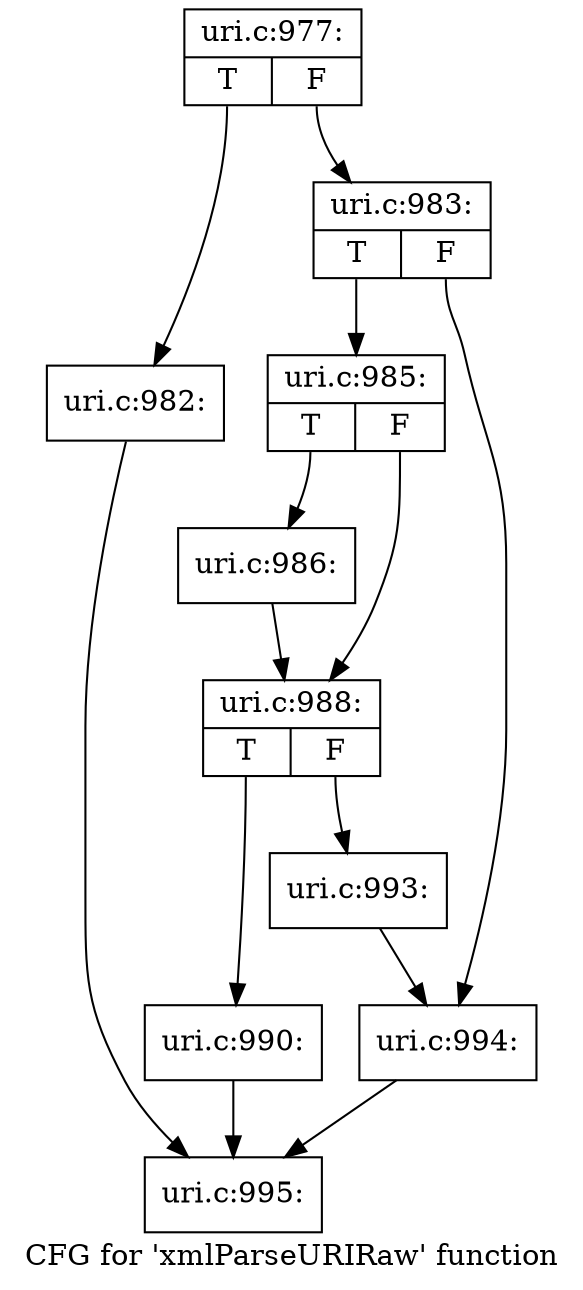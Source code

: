 digraph "CFG for 'xmlParseURIRaw' function" {
	label="CFG for 'xmlParseURIRaw' function";

	Node0x479d170 [shape=record,label="{uri.c:977:|{<s0>T|<s1>F}}"];
	Node0x479d170:s0 -> Node0x479f450;
	Node0x479d170:s1 -> Node0x479f4a0;
	Node0x479f450 [shape=record,label="{uri.c:982:}"];
	Node0x479f450 -> Node0x479e690;
	Node0x479f4a0 [shape=record,label="{uri.c:983:|{<s0>T|<s1>F}}"];
	Node0x479f4a0:s0 -> Node0x479fa80;
	Node0x479f4a0:s1 -> Node0x479fad0;
	Node0x479fa80 [shape=record,label="{uri.c:985:|{<s0>T|<s1>F}}"];
	Node0x479fa80:s0 -> Node0x479fe90;
	Node0x479fa80:s1 -> Node0x479fee0;
	Node0x479fe90 [shape=record,label="{uri.c:986:}"];
	Node0x479fe90 -> Node0x479fee0;
	Node0x479fee0 [shape=record,label="{uri.c:988:|{<s0>T|<s1>F}}"];
	Node0x479fee0:s0 -> Node0x47a08b0;
	Node0x479fee0:s1 -> Node0x47a0900;
	Node0x47a08b0 [shape=record,label="{uri.c:990:}"];
	Node0x47a08b0 -> Node0x479e690;
	Node0x47a0900 [shape=record,label="{uri.c:993:}"];
	Node0x47a0900 -> Node0x479fad0;
	Node0x479fad0 [shape=record,label="{uri.c:994:}"];
	Node0x479fad0 -> Node0x479e690;
	Node0x479e690 [shape=record,label="{uri.c:995:}"];
}
